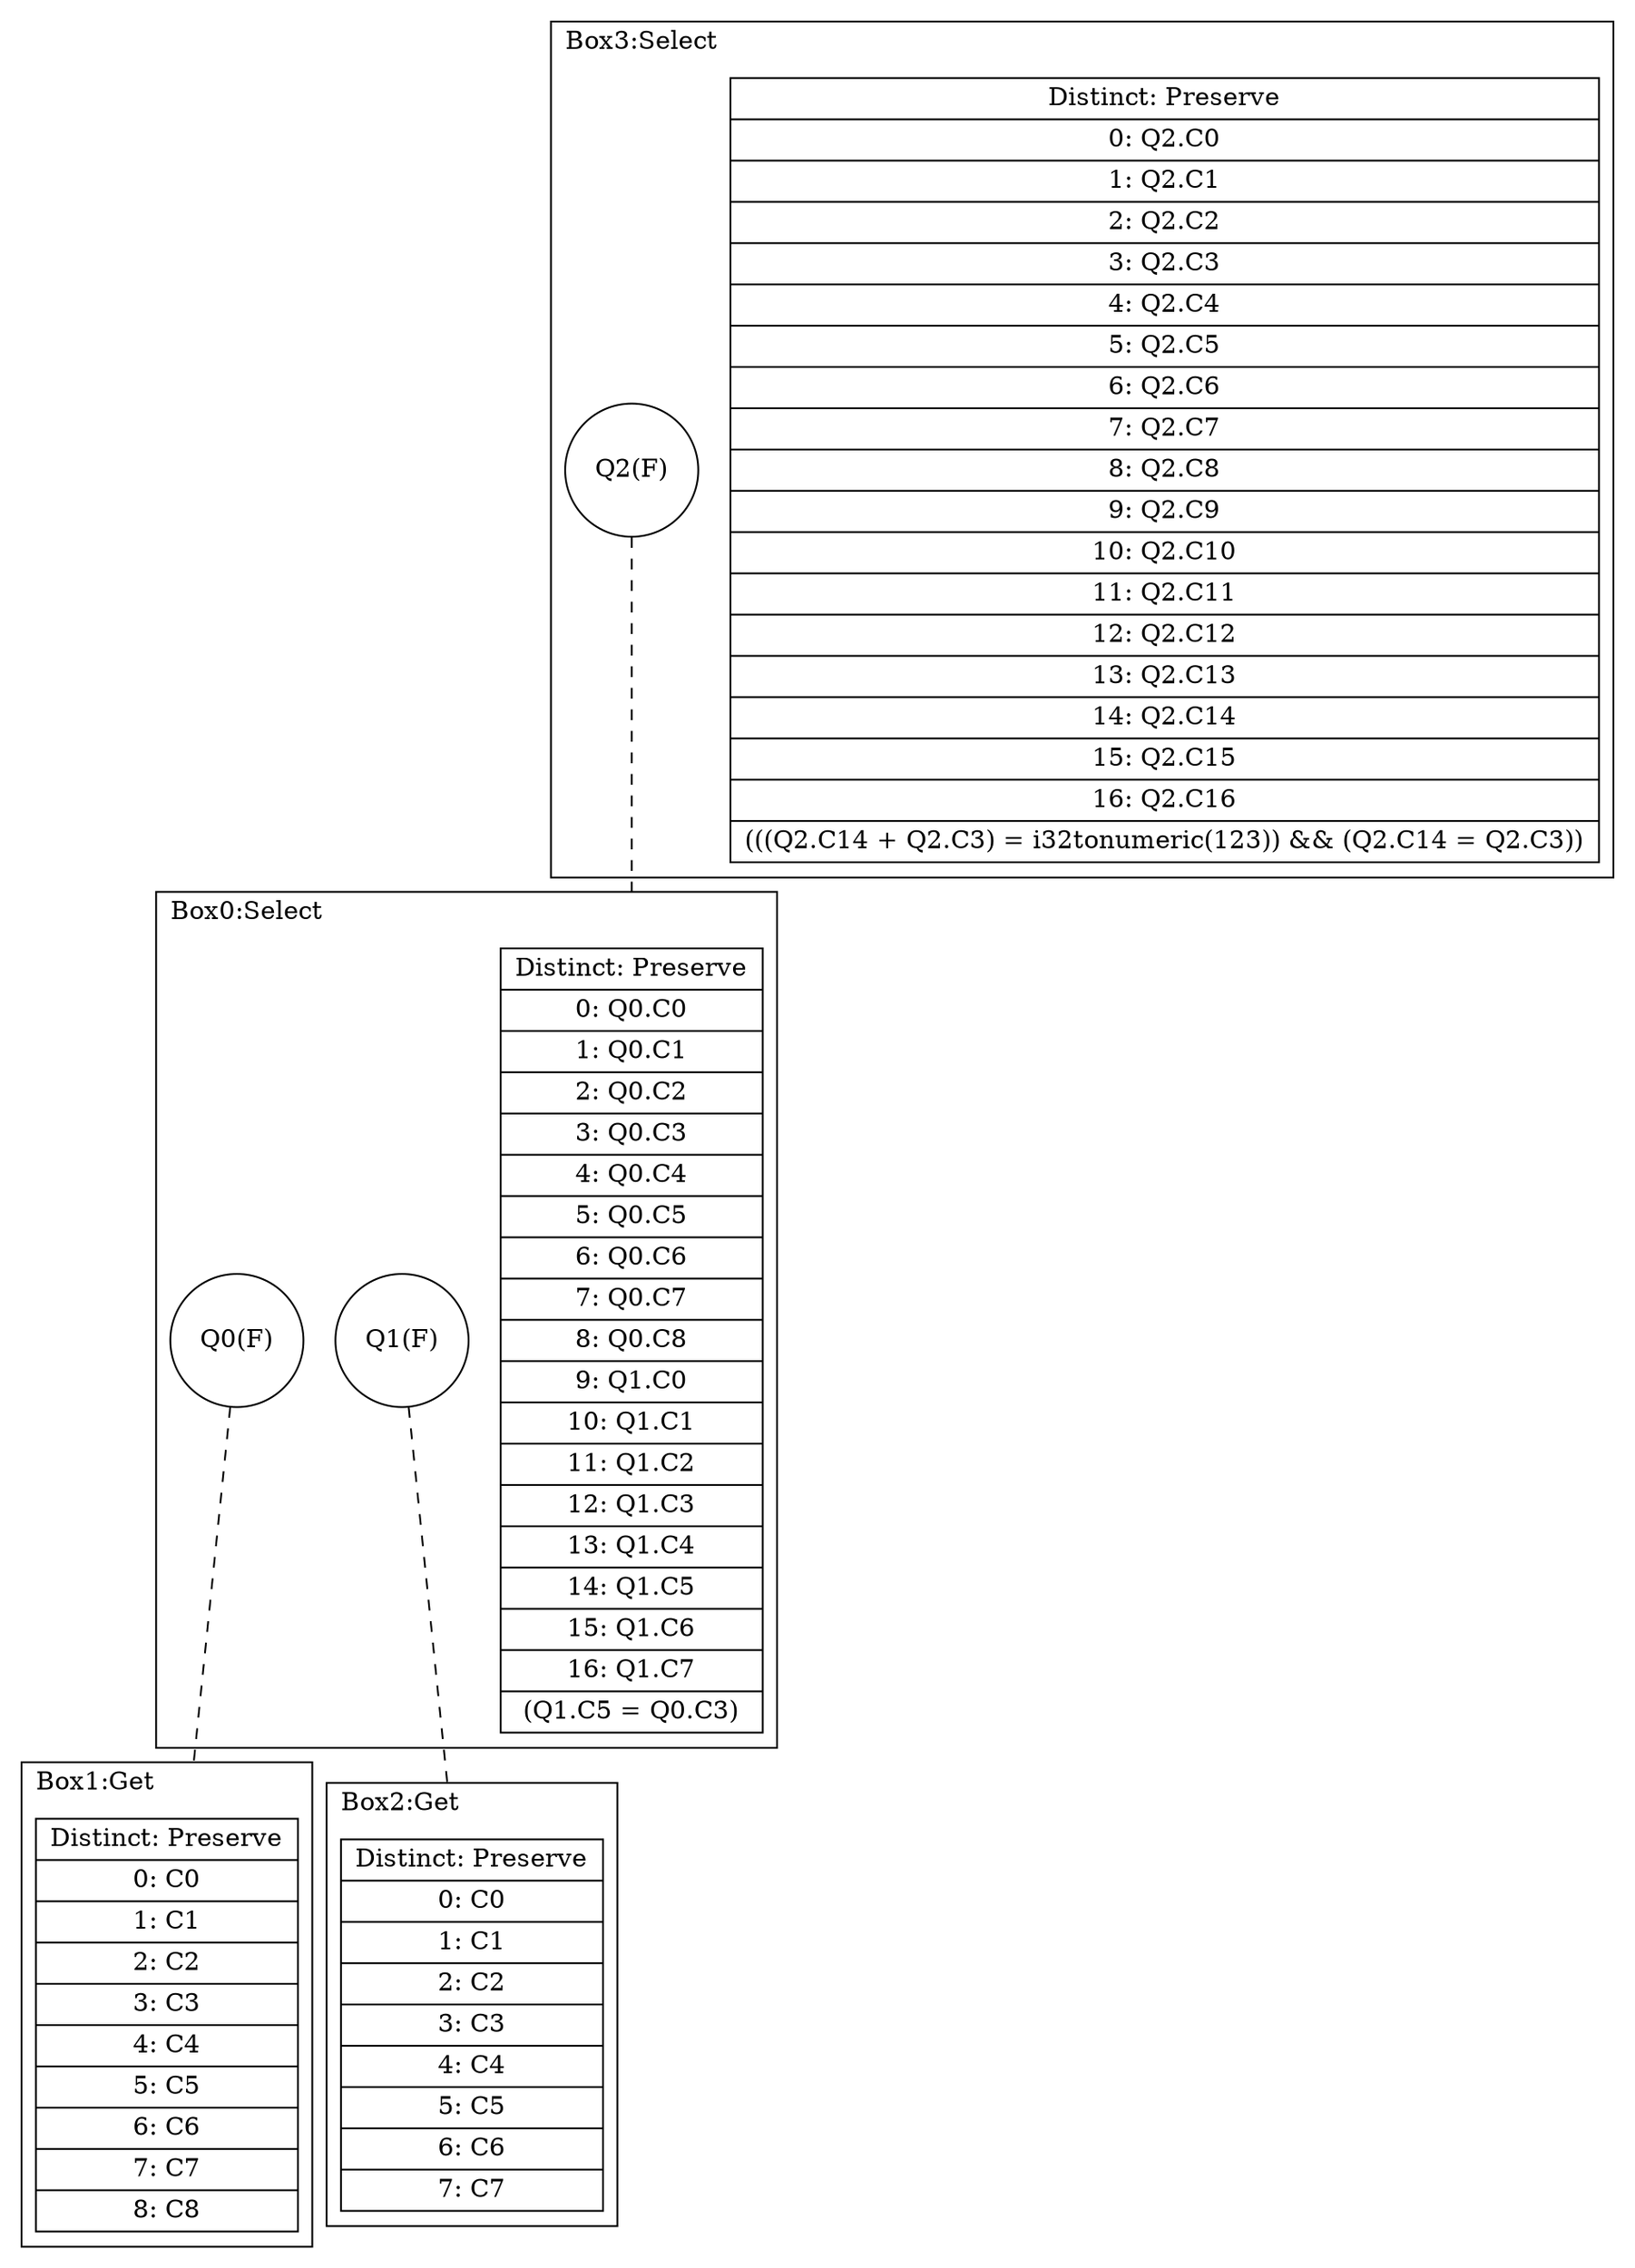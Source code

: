 digraph G {
    compound = true
    labeljust = l
    label = ""
    node [ shape = box ]
    subgraph cluster3 {
        label = "Box3:Select"
        boxhead3 [ shape = record, label = "{ Distinct: Preserve| 0: Q2.C0| 1: Q2.C1| 2: Q2.C2| 3: Q2.C3| 4: Q2.C4| 5: Q2.C5| 6: Q2.C6| 7: Q2.C7| 8: Q2.C8| 9: Q2.C9| 10: Q2.C10| 11: Q2.C11| 12: Q2.C12| 13: Q2.C13| 14: Q2.C14| 15: Q2.C15| 16: Q2.C16| (((Q2.C14 + Q2.C3) = i32tonumeric(123)) && (Q2.C14 = Q2.C3)) }" ]
        {
            rank = same
            node [ shape = circle ]
            Q2 [ label = "Q2(F)" ]
        }
    }
    subgraph cluster0 {
        label = "Box0:Select"
        boxhead0 [ shape = record, label = "{ Distinct: Preserve| 0: Q0.C0| 1: Q0.C1| 2: Q0.C2| 3: Q0.C3| 4: Q0.C4| 5: Q0.C5| 6: Q0.C6| 7: Q0.C7| 8: Q0.C8| 9: Q1.C0| 10: Q1.C1| 11: Q1.C2| 12: Q1.C3| 13: Q1.C4| 14: Q1.C5| 15: Q1.C6| 16: Q1.C7| (Q1.C5 = Q0.C3) }" ]
        {
            rank = same
            node [ shape = circle ]
            Q0 [ label = "Q0(F)" ]
            Q1 [ label = "Q1(F)" ]
        }
    }
    subgraph cluster1 {
        label = "Box1:Get"
        boxhead1 [ shape = record, label = "{ Distinct: Preserve| 0: C0| 1: C1| 2: C2| 3: C3| 4: C4| 5: C5| 6: C6| 7: C7| 8: C8 }" ]
        {
            rank = same
        }
    }
    subgraph cluster2 {
        label = "Box2:Get"
        boxhead2 [ shape = record, label = "{ Distinct: Preserve| 0: C0| 1: C1| 2: C2| 3: C3| 4: C4| 5: C5| 6: C6| 7: C7 }" ]
        {
            rank = same
        }
    }
    edge [ arrowhead = none, style = dashed ]
    Q2 -> boxhead0 [ lhead = cluster0 ]
    Q0 -> boxhead1 [ lhead = cluster1 ]
    Q1 -> boxhead2 [ lhead = cluster2 ]
}
